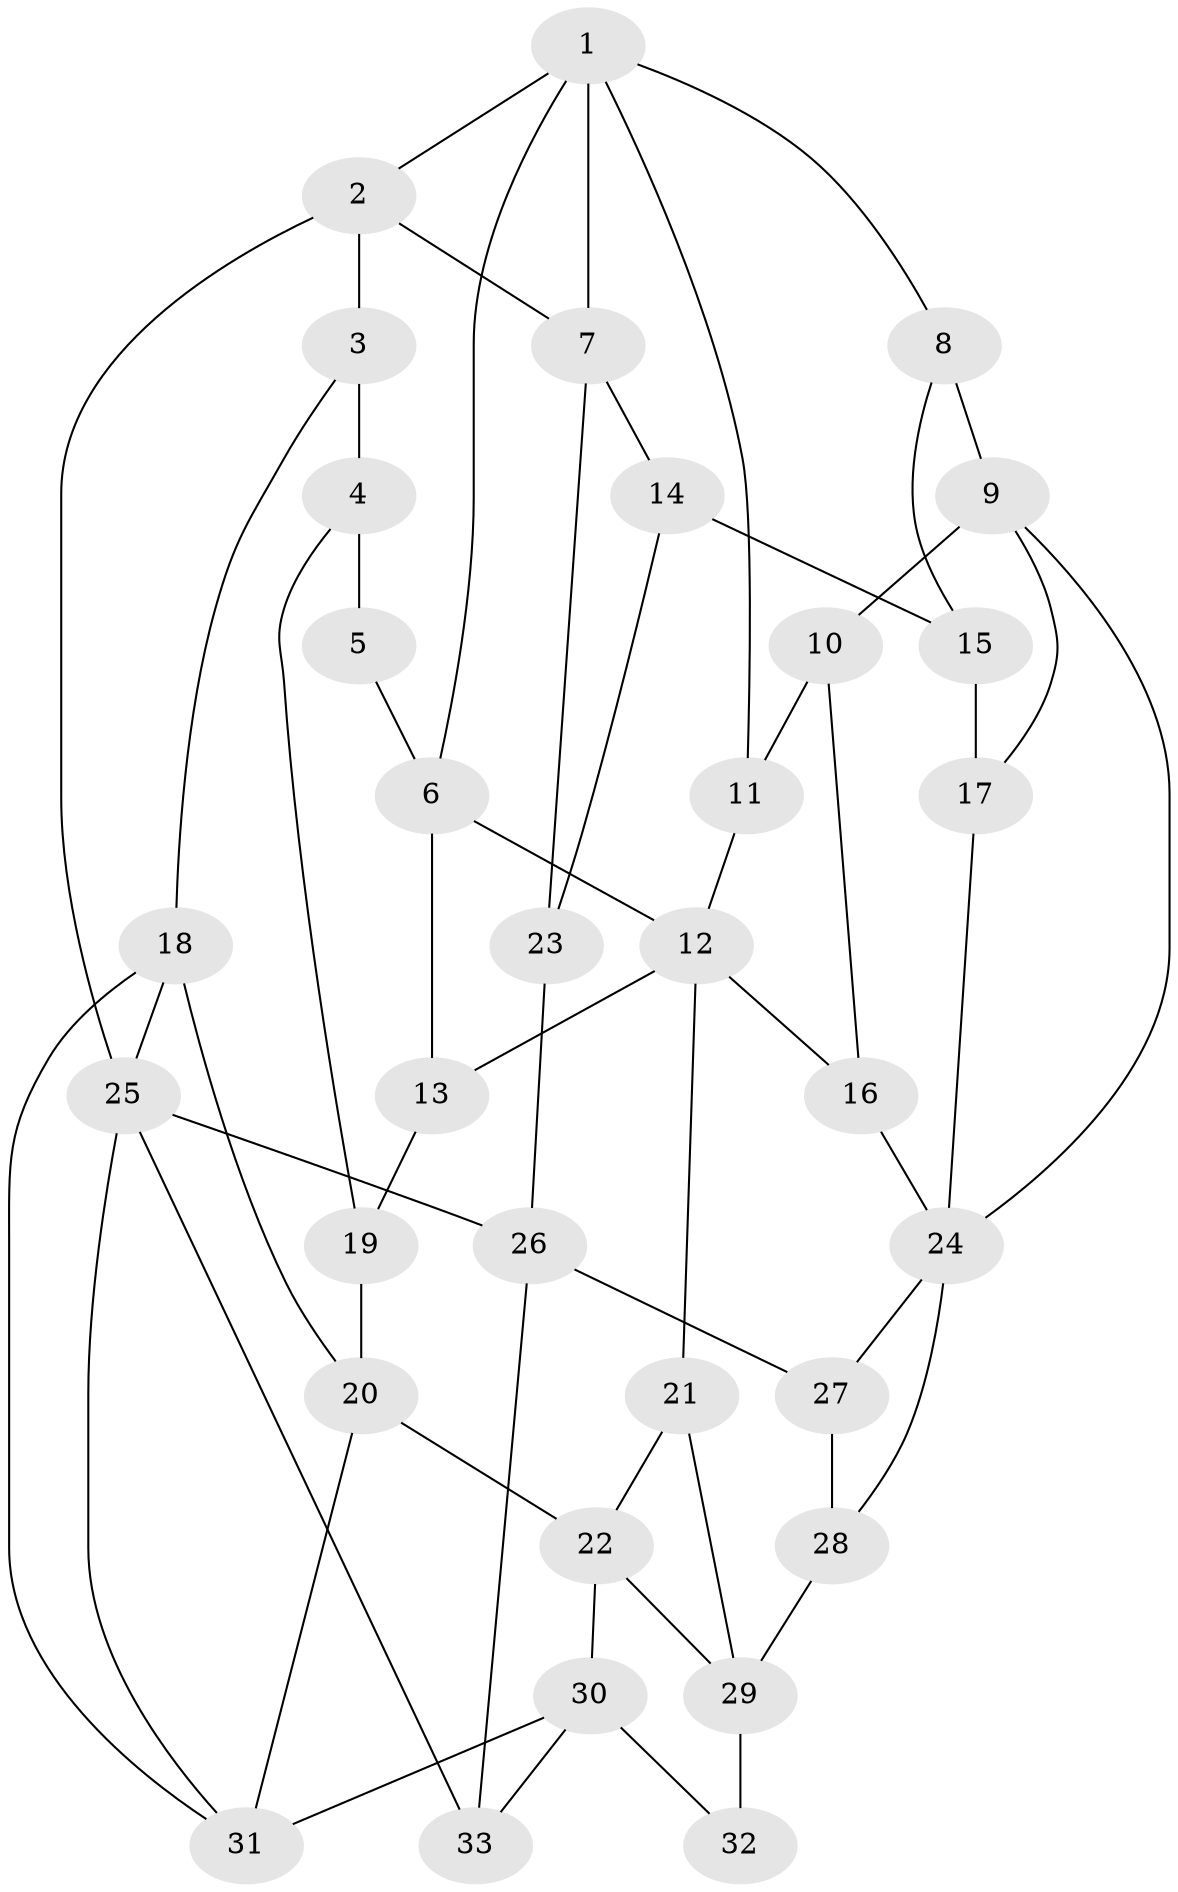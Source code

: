 // original degree distribution, {3: 0.037037037037037035, 5: 0.5802469135802469, 4: 0.19753086419753085, 6: 0.18518518518518517}
// Generated by graph-tools (version 1.1) at 2025/54/03/04/25 22:54:16]
// undirected, 33 vertices, 58 edges
graph export_dot {
  node [color=gray90,style=filled];
  1;
  2;
  3;
  4;
  5;
  6;
  7;
  8;
  9;
  10;
  11;
  12;
  13;
  14;
  15;
  16;
  17;
  18;
  19;
  20;
  21;
  22;
  23;
  24;
  25;
  26;
  27;
  28;
  29;
  30;
  31;
  32;
  33;
  1 -- 2 [weight=1.0];
  1 -- 6 [weight=1.0];
  1 -- 7 [weight=1.0];
  1 -- 8 [weight=1.0];
  1 -- 11 [weight=1.0];
  2 -- 3 [weight=1.0];
  2 -- 7 [weight=1.0];
  2 -- 25 [weight=1.0];
  3 -- 4 [weight=1.0];
  3 -- 18 [weight=1.0];
  4 -- 5 [weight=2.0];
  4 -- 19 [weight=1.0];
  5 -- 6 [weight=2.0];
  6 -- 12 [weight=1.0];
  6 -- 13 [weight=1.0];
  7 -- 14 [weight=1.0];
  7 -- 23 [weight=1.0];
  8 -- 9 [weight=2.0];
  8 -- 15 [weight=1.0];
  9 -- 10 [weight=2.0];
  9 -- 17 [weight=1.0];
  9 -- 24 [weight=1.0];
  10 -- 11 [weight=2.0];
  10 -- 16 [weight=1.0];
  11 -- 12 [weight=1.0];
  12 -- 13 [weight=1.0];
  12 -- 16 [weight=1.0];
  12 -- 21 [weight=2.0];
  13 -- 19 [weight=1.0];
  14 -- 15 [weight=4.0];
  14 -- 23 [weight=1.0];
  15 -- 17 [weight=1.0];
  16 -- 24 [weight=1.0];
  17 -- 24 [weight=1.0];
  18 -- 20 [weight=1.0];
  18 -- 25 [weight=1.0];
  18 -- 31 [weight=1.0];
  19 -- 20 [weight=2.0];
  20 -- 22 [weight=1.0];
  20 -- 31 [weight=1.0];
  21 -- 22 [weight=1.0];
  21 -- 29 [weight=1.0];
  22 -- 29 [weight=1.0];
  22 -- 30 [weight=1.0];
  23 -- 26 [weight=2.0];
  24 -- 27 [weight=1.0];
  24 -- 28 [weight=1.0];
  25 -- 26 [weight=1.0];
  25 -- 31 [weight=1.0];
  25 -- 33 [weight=1.0];
  26 -- 27 [weight=1.0];
  26 -- 33 [weight=2.0];
  27 -- 28 [weight=1.0];
  28 -- 29 [weight=2.0];
  29 -- 32 [weight=2.0];
  30 -- 31 [weight=2.0];
  30 -- 32 [weight=1.0];
  30 -- 33 [weight=2.0];
}
